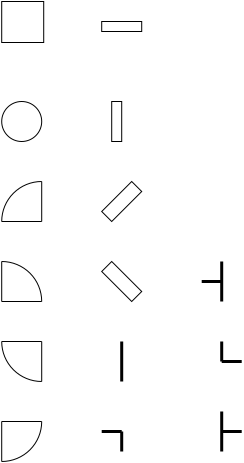 <?xml version="1.0" encoding="UTF-8"?>
<dia:diagram xmlns:dia="http://www.lysator.liu.se/~alla/dia/">
  <dia:layer name="Arrière-plan" visible="true" connectable="true" active="true">
    <dia:object type="Standard - Box" version="0" id="O0">
      <dia:attribute name="obj_pos">
        <dia:point val="5,5"/>
      </dia:attribute>
      <dia:attribute name="obj_bb">
        <dia:rectangle val="4.975,4.975;7.125,7.075"/>
      </dia:attribute>
      <dia:attribute name="elem_corner">
        <dia:point val="5,5"/>
      </dia:attribute>
      <dia:attribute name="elem_width">
        <dia:real val="2.1"/>
      </dia:attribute>
      <dia:attribute name="elem_height">
        <dia:real val="2.05"/>
      </dia:attribute>
      <dia:attribute name="border_width">
        <dia:real val="0.05"/>
      </dia:attribute>
      <dia:attribute name="show_background">
        <dia:boolean val="true"/>
      </dia:attribute>
    </dia:object>
    <dia:object type="Standard - Ellipse" version="0" id="O1">
      <dia:attribute name="obj_pos">
        <dia:point val="5,10"/>
      </dia:attribute>
      <dia:attribute name="obj_bb">
        <dia:rectangle val="4.975,9.975;7.025,12.025"/>
      </dia:attribute>
      <dia:attribute name="elem_corner">
        <dia:point val="5,10"/>
      </dia:attribute>
      <dia:attribute name="elem_width">
        <dia:real val="2"/>
      </dia:attribute>
      <dia:attribute name="elem_height">
        <dia:real val="2"/>
      </dia:attribute>
      <dia:attribute name="border_width">
        <dia:real val="0.05"/>
      </dia:attribute>
    </dia:object>
    <dia:group>
      <dia:attribute name="meta">
        <dia:composite type="dict"/>
      </dia:attribute>
      <dia:attribute name="matrix">
        <dia:matrix xx="1" xy="0" yx="0" yy="1" x0="0" y0="0"/>
      </dia:attribute>
      <dia:object type="Standard - Arc" version="0" id="O2">
        <dia:attribute name="obj_pos">
          <dia:point val="7,14"/>
        </dia:attribute>
        <dia:attribute name="obj_bb">
          <dia:rectangle val="4.965,13.965;7.035,16.035"/>
        </dia:attribute>
        <dia:attribute name="conn_endpoints">
          <dia:point val="7,14"/>
          <dia:point val="5,16"/>
        </dia:attribute>
        <dia:attribute name="curve_distance">
          <dia:real val="0.586"/>
        </dia:attribute>
        <dia:attribute name="line_width">
          <dia:real val="0.05"/>
        </dia:attribute>
      </dia:object>
      <dia:object type="Standard - Line" version="0" id="O3">
        <dia:attribute name="obj_pos">
          <dia:point val="7,14"/>
        </dia:attribute>
        <dia:attribute name="obj_bb">
          <dia:rectangle val="6.975,13.975;7.025,16.025"/>
        </dia:attribute>
        <dia:attribute name="conn_endpoints">
          <dia:point val="7,14"/>
          <dia:point val="7,16"/>
        </dia:attribute>
        <dia:attribute name="numcp">
          <dia:int val="1"/>
        </dia:attribute>
        <dia:attribute name="line_width">
          <dia:real val="0.05"/>
        </dia:attribute>
      </dia:object>
      <dia:object type="Standard - Line" version="0" id="O4">
        <dia:attribute name="obj_pos">
          <dia:point val="5,16"/>
        </dia:attribute>
        <dia:attribute name="obj_bb">
          <dia:rectangle val="4.975,15.975;7.025,16.025"/>
        </dia:attribute>
        <dia:attribute name="conn_endpoints">
          <dia:point val="5,16"/>
          <dia:point val="7,16"/>
        </dia:attribute>
        <dia:attribute name="numcp">
          <dia:int val="1"/>
        </dia:attribute>
        <dia:attribute name="line_width">
          <dia:real val="0.05"/>
        </dia:attribute>
      </dia:object>
    </dia:group>
    <dia:group>
      <dia:attribute name="meta">
        <dia:composite type="dict"/>
      </dia:attribute>
      <dia:attribute name="matrix"/>
      <dia:object type="Standard - Arc" version="0" id="O5">
        <dia:attribute name="obj_pos">
          <dia:point val="7,20"/>
        </dia:attribute>
        <dia:attribute name="obj_bb">
          <dia:rectangle val="4.965,17.965;7.035,20.035"/>
        </dia:attribute>
        <dia:attribute name="conn_endpoints">
          <dia:point val="7,20"/>
          <dia:point val="5,18"/>
        </dia:attribute>
        <dia:attribute name="curve_distance">
          <dia:real val="0.586"/>
        </dia:attribute>
        <dia:attribute name="line_width">
          <dia:real val="0.05"/>
        </dia:attribute>
      </dia:object>
      <dia:object type="Standard - Line" version="0" id="O6">
        <dia:attribute name="obj_pos">
          <dia:point val="5,18"/>
        </dia:attribute>
        <dia:attribute name="obj_bb">
          <dia:rectangle val="4.975,17.975;5.025,20.025"/>
        </dia:attribute>
        <dia:attribute name="conn_endpoints">
          <dia:point val="5,18"/>
          <dia:point val="5,20"/>
        </dia:attribute>
        <dia:attribute name="numcp">
          <dia:int val="1"/>
        </dia:attribute>
        <dia:attribute name="line_width">
          <dia:real val="0.05"/>
        </dia:attribute>
      </dia:object>
      <dia:object type="Standard - Line" version="0" id="O7">
        <dia:attribute name="obj_pos">
          <dia:point val="5,20"/>
        </dia:attribute>
        <dia:attribute name="obj_bb">
          <dia:rectangle val="4.975,19.975;7.025,20.025"/>
        </dia:attribute>
        <dia:attribute name="conn_endpoints">
          <dia:point val="5,20"/>
          <dia:point val="7,20"/>
        </dia:attribute>
        <dia:attribute name="numcp">
          <dia:int val="1"/>
        </dia:attribute>
        <dia:attribute name="line_width">
          <dia:real val="0.05"/>
        </dia:attribute>
      </dia:object>
    </dia:group>
    <dia:group>
      <dia:attribute name="meta">
        <dia:composite type="dict"/>
      </dia:attribute>
      <dia:attribute name="matrix">
        <dia:matrix xx="1" xy="0" yx="0" yy="1" x0="0" y0="0"/>
      </dia:attribute>
      <dia:object type="Standard - Arc" version="0" id="O8">
        <dia:attribute name="obj_pos">
          <dia:point val="5,22"/>
        </dia:attribute>
        <dia:attribute name="obj_bb">
          <dia:rectangle val="4.965,21.965;7.035,24.035"/>
        </dia:attribute>
        <dia:attribute name="conn_endpoints">
          <dia:point val="5,22"/>
          <dia:point val="7,24"/>
        </dia:attribute>
        <dia:attribute name="curve_distance">
          <dia:real val="0.586"/>
        </dia:attribute>
        <dia:attribute name="line_width">
          <dia:real val="0.05"/>
        </dia:attribute>
      </dia:object>
      <dia:object type="Standard - Line" version="0" id="O9">
        <dia:attribute name="obj_pos">
          <dia:point val="5,22"/>
        </dia:attribute>
        <dia:attribute name="obj_bb">
          <dia:rectangle val="4.975,21.975;7.025,22.025"/>
        </dia:attribute>
        <dia:attribute name="conn_endpoints">
          <dia:point val="5,22"/>
          <dia:point val="7,22"/>
        </dia:attribute>
        <dia:attribute name="numcp">
          <dia:int val="1"/>
        </dia:attribute>
        <dia:attribute name="line_width">
          <dia:real val="0.05"/>
        </dia:attribute>
      </dia:object>
      <dia:object type="Standard - Line" version="0" id="O10">
        <dia:attribute name="obj_pos">
          <dia:point val="7,22"/>
        </dia:attribute>
        <dia:attribute name="obj_bb">
          <dia:rectangle val="6.975,21.975;7.025,24.025"/>
        </dia:attribute>
        <dia:attribute name="conn_endpoints">
          <dia:point val="7,22"/>
          <dia:point val="7,24"/>
        </dia:attribute>
        <dia:attribute name="numcp">
          <dia:int val="1"/>
        </dia:attribute>
        <dia:attribute name="line_width">
          <dia:real val="0.05"/>
        </dia:attribute>
      </dia:object>
    </dia:group>
    <dia:group>
      <dia:attribute name="meta">
        <dia:composite type="dict"/>
      </dia:attribute>
      <dia:attribute name="matrix"/>
      <dia:object type="Standard - Arc" version="0" id="O11">
        <dia:attribute name="obj_pos">
          <dia:point val="5,28"/>
        </dia:attribute>
        <dia:attribute name="obj_bb">
          <dia:rectangle val="4.965,25.965;7.035,28.035"/>
        </dia:attribute>
        <dia:attribute name="conn_endpoints">
          <dia:point val="5,28"/>
          <dia:point val="7,26"/>
        </dia:attribute>
        <dia:attribute name="curve_distance">
          <dia:real val="0.586"/>
        </dia:attribute>
        <dia:attribute name="line_width">
          <dia:real val="0.05"/>
        </dia:attribute>
      </dia:object>
      <dia:object type="Standard - Line" version="0" id="O12">
        <dia:attribute name="obj_pos">
          <dia:point val="5,26"/>
        </dia:attribute>
        <dia:attribute name="obj_bb">
          <dia:rectangle val="4.975,25.975;7.025,26.025"/>
        </dia:attribute>
        <dia:attribute name="conn_endpoints">
          <dia:point val="5,26"/>
          <dia:point val="7,26"/>
        </dia:attribute>
        <dia:attribute name="numcp">
          <dia:int val="1"/>
        </dia:attribute>
        <dia:attribute name="line_width">
          <dia:real val="0.05"/>
        </dia:attribute>
      </dia:object>
      <dia:object type="Standard - Line" version="0" id="O13">
        <dia:attribute name="obj_pos">
          <dia:point val="5,26"/>
        </dia:attribute>
        <dia:attribute name="obj_bb">
          <dia:rectangle val="4.975,25.975;5.025,28.025"/>
        </dia:attribute>
        <dia:attribute name="conn_endpoints">
          <dia:point val="5,26"/>
          <dia:point val="5,28"/>
        </dia:attribute>
        <dia:attribute name="numcp">
          <dia:int val="1"/>
        </dia:attribute>
        <dia:attribute name="line_width">
          <dia:real val="0.05"/>
        </dia:attribute>
      </dia:object>
    </dia:group>
    <dia:object type="Standard - Box" version="0" id="O14">
      <dia:attribute name="obj_pos">
        <dia:point val="10,6"/>
      </dia:attribute>
      <dia:attribute name="obj_bb">
        <dia:rectangle val="9.975,5.975;12.025,6.525"/>
      </dia:attribute>
      <dia:attribute name="elem_corner">
        <dia:point val="10,6"/>
      </dia:attribute>
      <dia:attribute name="elem_width">
        <dia:real val="2"/>
      </dia:attribute>
      <dia:attribute name="elem_height">
        <dia:real val="0.5"/>
      </dia:attribute>
      <dia:attribute name="border_width">
        <dia:real val="0.05"/>
      </dia:attribute>
      <dia:attribute name="show_background">
        <dia:boolean val="true"/>
      </dia:attribute>
    </dia:object>
    <dia:object type="Standard - Box" version="0" id="O15">
      <dia:attribute name="obj_pos">
        <dia:point val="10.5,10"/>
      </dia:attribute>
      <dia:attribute name="obj_bb">
        <dia:rectangle val="10.475,9.975;11.025,12.025"/>
      </dia:attribute>
      <dia:attribute name="elem_corner">
        <dia:point val="10.5,10"/>
      </dia:attribute>
      <dia:attribute name="elem_width">
        <dia:real val="0.5"/>
      </dia:attribute>
      <dia:attribute name="elem_height">
        <dia:real val="2"/>
      </dia:attribute>
      <dia:attribute name="border_width">
        <dia:real val="0.05"/>
      </dia:attribute>
      <dia:attribute name="show_background">
        <dia:boolean val="true"/>
      </dia:attribute>
    </dia:object>
    <dia:object type="Standard - Polygon" version="0" id="O16">
      <dia:attribute name="obj_pos">
        <dia:point val="10,15.5"/>
      </dia:attribute>
      <dia:attribute name="obj_bb">
        <dia:rectangle val="9.965,13.965;12.035,16.035"/>
      </dia:attribute>
      <dia:attribute name="poly_points">
        <dia:point val="10,15.5"/>
        <dia:point val="10.5,16"/>
        <dia:point val="12,14.5"/>
        <dia:point val="11.5,14"/>
      </dia:attribute>
      <dia:attribute name="line_width">
        <dia:real val="0.05"/>
      </dia:attribute>
      <dia:attribute name="show_background">
        <dia:boolean val="true"/>
      </dia:attribute>
    </dia:object>
    <dia:object type="Standard - Polygon" version="0" id="O17">
      <dia:attribute name="obj_pos">
        <dia:point val="11.5,20"/>
      </dia:attribute>
      <dia:attribute name="obj_bb">
        <dia:rectangle val="9.965,17.965;12.035,20.035"/>
      </dia:attribute>
      <dia:attribute name="poly_points">
        <dia:point val="11.5,20"/>
        <dia:point val="12,19.5"/>
        <dia:point val="10.5,18"/>
        <dia:point val="10,18.5"/>
      </dia:attribute>
      <dia:attribute name="line_width">
        <dia:real val="0.05"/>
      </dia:attribute>
      <dia:attribute name="show_background">
        <dia:boolean val="true"/>
      </dia:attribute>
    </dia:object>
    <dia:object type="Standard - Line" version="0" id="O18">
      <dia:attribute name="obj_pos">
        <dia:point val="11,22"/>
      </dia:attribute>
      <dia:attribute name="obj_bb">
        <dia:rectangle val="10.925,21.925;11.075,24.075"/>
      </dia:attribute>
      <dia:attribute name="conn_endpoints">
        <dia:point val="11,22"/>
        <dia:point val="11,24"/>
      </dia:attribute>
      <dia:attribute name="numcp">
        <dia:int val="1"/>
      </dia:attribute>
      <dia:attribute name="line_width">
        <dia:real val="0.15"/>
      </dia:attribute>
    </dia:object>
    <dia:group>
      <dia:attribute name="meta">
        <dia:composite type="dict"/>
      </dia:attribute>
      <dia:attribute name="matrix"/>
      <dia:object type="Standard - Line" version="0" id="O19">
        <dia:attribute name="obj_pos">
          <dia:point val="10,26.5"/>
        </dia:attribute>
        <dia:attribute name="obj_bb">
          <dia:rectangle val="9.925,26.425;11.075,26.575"/>
        </dia:attribute>
        <dia:attribute name="conn_endpoints">
          <dia:point val="10,26.5"/>
          <dia:point val="11,26.5"/>
        </dia:attribute>
        <dia:attribute name="numcp">
          <dia:int val="1"/>
        </dia:attribute>
        <dia:attribute name="line_width">
          <dia:real val="0.15"/>
        </dia:attribute>
      </dia:object>
      <dia:object type="Standard - Line" version="0" id="O20">
        <dia:attribute name="obj_pos">
          <dia:point val="11,27.5"/>
        </dia:attribute>
        <dia:attribute name="obj_bb">
          <dia:rectangle val="10.925,26.425;11.075,27.575"/>
        </dia:attribute>
        <dia:attribute name="conn_endpoints">
          <dia:point val="11,27.5"/>
          <dia:point val="11,26.5"/>
        </dia:attribute>
        <dia:attribute name="numcp">
          <dia:int val="1"/>
        </dia:attribute>
        <dia:attribute name="line_width">
          <dia:real val="0.15"/>
        </dia:attribute>
      </dia:object>
    </dia:group>
    <dia:group>
      <dia:attribute name="meta">
        <dia:composite type="dict"/>
      </dia:attribute>
      <dia:attribute name="matrix">
        <dia:connections>
          <dia:connection handle="1" to="O21" connection="0"/>
        </dia:connections>
      </dia:attribute>
      <dia:object type="Standard - Line" version="0" id="O21">
        <dia:attribute name="obj_pos">
          <dia:point val="16,18"/>
        </dia:attribute>
        <dia:attribute name="obj_bb">
          <dia:rectangle val="15.925,17.925;16.075,20.075"/>
        </dia:attribute>
        <dia:attribute name="conn_endpoints">
          <dia:point val="16,18"/>
          <dia:point val="16,20"/>
        </dia:attribute>
        <dia:attribute name="numcp">
          <dia:int val="1"/>
        </dia:attribute>
        <dia:attribute name="line_width">
          <dia:real val="0.15"/>
        </dia:attribute>
      </dia:object>
      <dia:object type="Standard - Line" version="0" id="O22">
        <dia:attribute name="obj_pos">
          <dia:point val="15,19"/>
        </dia:attribute>
        <dia:attribute name="obj_bb">
          <dia:rectangle val="14.925,18.925;16.075,19.075"/>
        </dia:attribute>
        <dia:attribute name="conn_endpoints">
          <dia:point val="15,19"/>
          <dia:point val="16,19"/>
        </dia:attribute>
        <dia:attribute name="numcp">
          <dia:int val="1"/>
        </dia:attribute>
        <dia:attribute name="line_width">
          <dia:real val="0.15"/>
        </dia:attribute>
      </dia:object>
    </dia:group>
    <dia:group>
      <dia:attribute name="meta">
        <dia:composite type="dict"/>
      </dia:attribute>
      <dia:attribute name="matrix"/>
      <dia:object type="Standard - Line" version="0" id="O23">
        <dia:attribute name="obj_pos">
          <dia:point val="16,22"/>
        </dia:attribute>
        <dia:attribute name="obj_bb">
          <dia:rectangle val="15.925,21.925;16.075,23.075"/>
        </dia:attribute>
        <dia:attribute name="conn_endpoints">
          <dia:point val="16,22"/>
          <dia:point val="16,23"/>
        </dia:attribute>
        <dia:attribute name="numcp">
          <dia:int val="1"/>
        </dia:attribute>
        <dia:attribute name="line_width">
          <dia:real val="0.15"/>
        </dia:attribute>
      </dia:object>
      <dia:object type="Standard - Line" version="0" id="O24">
        <dia:attribute name="obj_pos">
          <dia:point val="16,23"/>
        </dia:attribute>
        <dia:attribute name="obj_bb">
          <dia:rectangle val="15.925,22.925;17.075,23.075"/>
        </dia:attribute>
        <dia:attribute name="conn_endpoints">
          <dia:point val="16,23"/>
          <dia:point val="17,23"/>
        </dia:attribute>
        <dia:attribute name="numcp">
          <dia:int val="1"/>
        </dia:attribute>
        <dia:attribute name="line_width">
          <dia:real val="0.15"/>
        </dia:attribute>
      </dia:object>
    </dia:group>
    <dia:group>
      <dia:attribute name="meta">
        <dia:composite type="dict"/>
      </dia:attribute>
      <dia:attribute name="matrix">
        <dia:connections>
          <dia:connection handle="0" to="O25" connection="0"/>
        </dia:connections>
      </dia:attribute>
      <dia:object type="Standard - Line" version="0" id="O25">
        <dia:attribute name="obj_pos">
          <dia:point val="16,25.5"/>
        </dia:attribute>
        <dia:attribute name="obj_bb">
          <dia:rectangle val="15.925,25.425;16.075,27.575"/>
        </dia:attribute>
        <dia:attribute name="conn_endpoints">
          <dia:point val="16,25.5"/>
          <dia:point val="16,27.5"/>
        </dia:attribute>
        <dia:attribute name="numcp">
          <dia:int val="1"/>
        </dia:attribute>
        <dia:attribute name="line_width">
          <dia:real val="0.15"/>
        </dia:attribute>
      </dia:object>
      <dia:object type="Standard - Line" version="0" id="O26">
        <dia:attribute name="obj_pos">
          <dia:point val="16,26.5"/>
        </dia:attribute>
        <dia:attribute name="obj_bb">
          <dia:rectangle val="15.925,26.425;17.075,26.575"/>
        </dia:attribute>
        <dia:attribute name="conn_endpoints">
          <dia:point val="16,26.5"/>
          <dia:point val="17,26.5"/>
        </dia:attribute>
        <dia:attribute name="numcp">
          <dia:int val="1"/>
        </dia:attribute>
        <dia:attribute name="line_width">
          <dia:real val="0.15"/>
        </dia:attribute>
      </dia:object>
    </dia:group>
  </dia:layer>
</dia:diagram>
